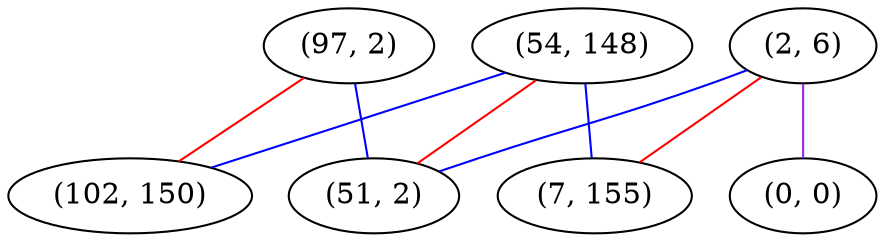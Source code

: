 graph "" {
"(97, 2)";
"(54, 148)";
"(2, 6)";
"(7, 155)";
"(51, 2)";
"(0, 0)";
"(102, 150)";
"(97, 2)" -- "(51, 2)"  [color=blue, key=0, weight=3];
"(97, 2)" -- "(102, 150)"  [color=red, key=0, weight=1];
"(54, 148)" -- "(7, 155)"  [color=blue, key=0, weight=3];
"(54, 148)" -- "(51, 2)"  [color=red, key=0, weight=1];
"(54, 148)" -- "(102, 150)"  [color=blue, key=0, weight=3];
"(2, 6)" -- "(7, 155)"  [color=red, key=0, weight=1];
"(2, 6)" -- "(51, 2)"  [color=blue, key=0, weight=3];
"(2, 6)" -- "(0, 0)"  [color=purple, key=0, weight=4];
}
